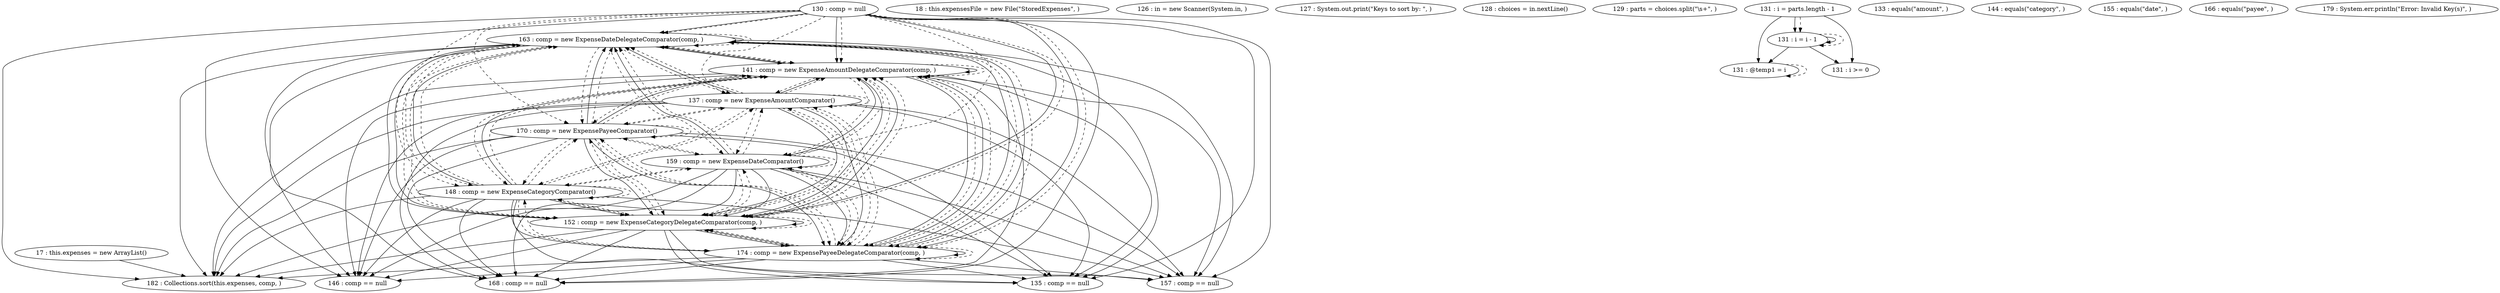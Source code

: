 digraph G {
"17 : this.expenses = new ArrayList()"
"17 : this.expenses = new ArrayList()" -> "182 : Collections.sort(this.expenses, comp, )"
"18 : this.expensesFile = new File(\"StoredExpenses\", )"
"126 : in = new Scanner(System.in, )"
"127 : System.out.print(\"Keys to sort by: \", )"
"128 : choices = in.nextLine()"
"129 : parts = choices.split(\"\\s+\", )"
"130 : comp = null"
"130 : comp = null" -> "163 : comp = new ExpenseDateDelegateComparator(comp, )"
"130 : comp = null" -> "141 : comp = new ExpenseAmountDelegateComparator(comp, )"
"130 : comp = null" -> "168 : comp == null"
"130 : comp = null" -> "135 : comp == null"
"130 : comp = null" -> "174 : comp = new ExpensePayeeDelegateComparator(comp, )"
"130 : comp = null" -> "157 : comp == null"
"130 : comp = null" -> "182 : Collections.sort(this.expenses, comp, )"
"130 : comp = null" -> "146 : comp == null"
"130 : comp = null" -> "152 : comp = new ExpenseCategoryDelegateComparator(comp, )"
"130 : comp = null" -> "163 : comp = new ExpenseDateDelegateComparator(comp, )" [style=dashed]
"130 : comp = null" -> "141 : comp = new ExpenseAmountDelegateComparator(comp, )" [style=dashed]
"130 : comp = null" -> "148 : comp = new ExpenseCategoryComparator()" [style=dashed]
"130 : comp = null" -> "159 : comp = new ExpenseDateComparator()" [style=dashed]
"130 : comp = null" -> "174 : comp = new ExpensePayeeDelegateComparator(comp, )" [style=dashed]
"130 : comp = null" -> "170 : comp = new ExpensePayeeComparator()" [style=dashed]
"130 : comp = null" -> "137 : comp = new ExpenseAmountComparator()" [style=dashed]
"130 : comp = null" -> "152 : comp = new ExpenseCategoryDelegateComparator(comp, )" [style=dashed]
"131 : i = parts.length - 1"
"131 : i = parts.length - 1" -> "131 : @temp1 = i"
"131 : i = parts.length - 1" -> "131 : i >= 0"
"131 : i = parts.length - 1" -> "131 : i = i - 1"
"131 : i = parts.length - 1" -> "131 : i = i - 1" [style=dashed]
"131 : i >= 0"
"133 : equals(\"amount\", )"
"135 : comp == null"
"137 : comp = new ExpenseAmountComparator()"
"137 : comp = new ExpenseAmountComparator()" -> "163 : comp = new ExpenseDateDelegateComparator(comp, )"
"137 : comp = new ExpenseAmountComparator()" -> "141 : comp = new ExpenseAmountDelegateComparator(comp, )"
"137 : comp = new ExpenseAmountComparator()" -> "168 : comp == null"
"137 : comp = new ExpenseAmountComparator()" -> "135 : comp == null"
"137 : comp = new ExpenseAmountComparator()" -> "174 : comp = new ExpensePayeeDelegateComparator(comp, )"
"137 : comp = new ExpenseAmountComparator()" -> "157 : comp == null"
"137 : comp = new ExpenseAmountComparator()" -> "182 : Collections.sort(this.expenses, comp, )"
"137 : comp = new ExpenseAmountComparator()" -> "146 : comp == null"
"137 : comp = new ExpenseAmountComparator()" -> "152 : comp = new ExpenseCategoryDelegateComparator(comp, )"
"137 : comp = new ExpenseAmountComparator()" -> "163 : comp = new ExpenseDateDelegateComparator(comp, )" [style=dashed]
"137 : comp = new ExpenseAmountComparator()" -> "141 : comp = new ExpenseAmountDelegateComparator(comp, )" [style=dashed]
"137 : comp = new ExpenseAmountComparator()" -> "148 : comp = new ExpenseCategoryComparator()" [style=dashed]
"137 : comp = new ExpenseAmountComparator()" -> "159 : comp = new ExpenseDateComparator()" [style=dashed]
"137 : comp = new ExpenseAmountComparator()" -> "174 : comp = new ExpensePayeeDelegateComparator(comp, )" [style=dashed]
"137 : comp = new ExpenseAmountComparator()" -> "170 : comp = new ExpensePayeeComparator()" [style=dashed]
"137 : comp = new ExpenseAmountComparator()" -> "137 : comp = new ExpenseAmountComparator()" [style=dashed]
"137 : comp = new ExpenseAmountComparator()" -> "152 : comp = new ExpenseCategoryDelegateComparator(comp, )" [style=dashed]
"141 : comp = new ExpenseAmountDelegateComparator(comp, )"
"141 : comp = new ExpenseAmountDelegateComparator(comp, )" -> "163 : comp = new ExpenseDateDelegateComparator(comp, )"
"141 : comp = new ExpenseAmountDelegateComparator(comp, )" -> "141 : comp = new ExpenseAmountDelegateComparator(comp, )"
"141 : comp = new ExpenseAmountDelegateComparator(comp, )" -> "168 : comp == null"
"141 : comp = new ExpenseAmountDelegateComparator(comp, )" -> "135 : comp == null"
"141 : comp = new ExpenseAmountDelegateComparator(comp, )" -> "174 : comp = new ExpensePayeeDelegateComparator(comp, )"
"141 : comp = new ExpenseAmountDelegateComparator(comp, )" -> "157 : comp == null"
"141 : comp = new ExpenseAmountDelegateComparator(comp, )" -> "182 : Collections.sort(this.expenses, comp, )"
"141 : comp = new ExpenseAmountDelegateComparator(comp, )" -> "146 : comp == null"
"141 : comp = new ExpenseAmountDelegateComparator(comp, )" -> "152 : comp = new ExpenseCategoryDelegateComparator(comp, )"
"141 : comp = new ExpenseAmountDelegateComparator(comp, )" -> "163 : comp = new ExpenseDateDelegateComparator(comp, )" [style=dashed]
"141 : comp = new ExpenseAmountDelegateComparator(comp, )" -> "141 : comp = new ExpenseAmountDelegateComparator(comp, )" [style=dashed]
"141 : comp = new ExpenseAmountDelegateComparator(comp, )" -> "148 : comp = new ExpenseCategoryComparator()" [style=dashed]
"141 : comp = new ExpenseAmountDelegateComparator(comp, )" -> "159 : comp = new ExpenseDateComparator()" [style=dashed]
"141 : comp = new ExpenseAmountDelegateComparator(comp, )" -> "174 : comp = new ExpensePayeeDelegateComparator(comp, )" [style=dashed]
"141 : comp = new ExpenseAmountDelegateComparator(comp, )" -> "170 : comp = new ExpensePayeeComparator()" [style=dashed]
"141 : comp = new ExpenseAmountDelegateComparator(comp, )" -> "137 : comp = new ExpenseAmountComparator()" [style=dashed]
"141 : comp = new ExpenseAmountDelegateComparator(comp, )" -> "152 : comp = new ExpenseCategoryDelegateComparator(comp, )" [style=dashed]
"144 : equals(\"category\", )"
"146 : comp == null"
"148 : comp = new ExpenseCategoryComparator()"
"148 : comp = new ExpenseCategoryComparator()" -> "163 : comp = new ExpenseDateDelegateComparator(comp, )"
"148 : comp = new ExpenseCategoryComparator()" -> "141 : comp = new ExpenseAmountDelegateComparator(comp, )"
"148 : comp = new ExpenseCategoryComparator()" -> "168 : comp == null"
"148 : comp = new ExpenseCategoryComparator()" -> "135 : comp == null"
"148 : comp = new ExpenseCategoryComparator()" -> "174 : comp = new ExpensePayeeDelegateComparator(comp, )"
"148 : comp = new ExpenseCategoryComparator()" -> "157 : comp == null"
"148 : comp = new ExpenseCategoryComparator()" -> "182 : Collections.sort(this.expenses, comp, )"
"148 : comp = new ExpenseCategoryComparator()" -> "146 : comp == null"
"148 : comp = new ExpenseCategoryComparator()" -> "152 : comp = new ExpenseCategoryDelegateComparator(comp, )"
"148 : comp = new ExpenseCategoryComparator()" -> "163 : comp = new ExpenseDateDelegateComparator(comp, )" [style=dashed]
"148 : comp = new ExpenseCategoryComparator()" -> "141 : comp = new ExpenseAmountDelegateComparator(comp, )" [style=dashed]
"148 : comp = new ExpenseCategoryComparator()" -> "148 : comp = new ExpenseCategoryComparator()" [style=dashed]
"148 : comp = new ExpenseCategoryComparator()" -> "159 : comp = new ExpenseDateComparator()" [style=dashed]
"148 : comp = new ExpenseCategoryComparator()" -> "174 : comp = new ExpensePayeeDelegateComparator(comp, )" [style=dashed]
"148 : comp = new ExpenseCategoryComparator()" -> "170 : comp = new ExpensePayeeComparator()" [style=dashed]
"148 : comp = new ExpenseCategoryComparator()" -> "137 : comp = new ExpenseAmountComparator()" [style=dashed]
"148 : comp = new ExpenseCategoryComparator()" -> "152 : comp = new ExpenseCategoryDelegateComparator(comp, )" [style=dashed]
"152 : comp = new ExpenseCategoryDelegateComparator(comp, )"
"152 : comp = new ExpenseCategoryDelegateComparator(comp, )" -> "163 : comp = new ExpenseDateDelegateComparator(comp, )"
"152 : comp = new ExpenseCategoryDelegateComparator(comp, )" -> "141 : comp = new ExpenseAmountDelegateComparator(comp, )"
"152 : comp = new ExpenseCategoryDelegateComparator(comp, )" -> "168 : comp == null"
"152 : comp = new ExpenseCategoryDelegateComparator(comp, )" -> "135 : comp == null"
"152 : comp = new ExpenseCategoryDelegateComparator(comp, )" -> "174 : comp = new ExpensePayeeDelegateComparator(comp, )"
"152 : comp = new ExpenseCategoryDelegateComparator(comp, )" -> "157 : comp == null"
"152 : comp = new ExpenseCategoryDelegateComparator(comp, )" -> "182 : Collections.sort(this.expenses, comp, )"
"152 : comp = new ExpenseCategoryDelegateComparator(comp, )" -> "146 : comp == null"
"152 : comp = new ExpenseCategoryDelegateComparator(comp, )" -> "152 : comp = new ExpenseCategoryDelegateComparator(comp, )"
"152 : comp = new ExpenseCategoryDelegateComparator(comp, )" -> "163 : comp = new ExpenseDateDelegateComparator(comp, )" [style=dashed]
"152 : comp = new ExpenseCategoryDelegateComparator(comp, )" -> "141 : comp = new ExpenseAmountDelegateComparator(comp, )" [style=dashed]
"152 : comp = new ExpenseCategoryDelegateComparator(comp, )" -> "148 : comp = new ExpenseCategoryComparator()" [style=dashed]
"152 : comp = new ExpenseCategoryDelegateComparator(comp, )" -> "159 : comp = new ExpenseDateComparator()" [style=dashed]
"152 : comp = new ExpenseCategoryDelegateComparator(comp, )" -> "174 : comp = new ExpensePayeeDelegateComparator(comp, )" [style=dashed]
"152 : comp = new ExpenseCategoryDelegateComparator(comp, )" -> "170 : comp = new ExpensePayeeComparator()" [style=dashed]
"152 : comp = new ExpenseCategoryDelegateComparator(comp, )" -> "137 : comp = new ExpenseAmountComparator()" [style=dashed]
"152 : comp = new ExpenseCategoryDelegateComparator(comp, )" -> "152 : comp = new ExpenseCategoryDelegateComparator(comp, )" [style=dashed]
"155 : equals(\"date\", )"
"157 : comp == null"
"159 : comp = new ExpenseDateComparator()"
"159 : comp = new ExpenseDateComparator()" -> "163 : comp = new ExpenseDateDelegateComparator(comp, )"
"159 : comp = new ExpenseDateComparator()" -> "141 : comp = new ExpenseAmountDelegateComparator(comp, )"
"159 : comp = new ExpenseDateComparator()" -> "168 : comp == null"
"159 : comp = new ExpenseDateComparator()" -> "135 : comp == null"
"159 : comp = new ExpenseDateComparator()" -> "174 : comp = new ExpensePayeeDelegateComparator(comp, )"
"159 : comp = new ExpenseDateComparator()" -> "157 : comp == null"
"159 : comp = new ExpenseDateComparator()" -> "182 : Collections.sort(this.expenses, comp, )"
"159 : comp = new ExpenseDateComparator()" -> "146 : comp == null"
"159 : comp = new ExpenseDateComparator()" -> "152 : comp = new ExpenseCategoryDelegateComparator(comp, )"
"159 : comp = new ExpenseDateComparator()" -> "163 : comp = new ExpenseDateDelegateComparator(comp, )" [style=dashed]
"159 : comp = new ExpenseDateComparator()" -> "141 : comp = new ExpenseAmountDelegateComparator(comp, )" [style=dashed]
"159 : comp = new ExpenseDateComparator()" -> "148 : comp = new ExpenseCategoryComparator()" [style=dashed]
"159 : comp = new ExpenseDateComparator()" -> "159 : comp = new ExpenseDateComparator()" [style=dashed]
"159 : comp = new ExpenseDateComparator()" -> "174 : comp = new ExpensePayeeDelegateComparator(comp, )" [style=dashed]
"159 : comp = new ExpenseDateComparator()" -> "170 : comp = new ExpensePayeeComparator()" [style=dashed]
"159 : comp = new ExpenseDateComparator()" -> "137 : comp = new ExpenseAmountComparator()" [style=dashed]
"159 : comp = new ExpenseDateComparator()" -> "152 : comp = new ExpenseCategoryDelegateComparator(comp, )" [style=dashed]
"163 : comp = new ExpenseDateDelegateComparator(comp, )"
"163 : comp = new ExpenseDateDelegateComparator(comp, )" -> "163 : comp = new ExpenseDateDelegateComparator(comp, )"
"163 : comp = new ExpenseDateDelegateComparator(comp, )" -> "141 : comp = new ExpenseAmountDelegateComparator(comp, )"
"163 : comp = new ExpenseDateDelegateComparator(comp, )" -> "168 : comp == null"
"163 : comp = new ExpenseDateDelegateComparator(comp, )" -> "135 : comp == null"
"163 : comp = new ExpenseDateDelegateComparator(comp, )" -> "174 : comp = new ExpensePayeeDelegateComparator(comp, )"
"163 : comp = new ExpenseDateDelegateComparator(comp, )" -> "157 : comp == null"
"163 : comp = new ExpenseDateDelegateComparator(comp, )" -> "182 : Collections.sort(this.expenses, comp, )"
"163 : comp = new ExpenseDateDelegateComparator(comp, )" -> "146 : comp == null"
"163 : comp = new ExpenseDateDelegateComparator(comp, )" -> "152 : comp = new ExpenseCategoryDelegateComparator(comp, )"
"163 : comp = new ExpenseDateDelegateComparator(comp, )" -> "163 : comp = new ExpenseDateDelegateComparator(comp, )" [style=dashed]
"163 : comp = new ExpenseDateDelegateComparator(comp, )" -> "141 : comp = new ExpenseAmountDelegateComparator(comp, )" [style=dashed]
"163 : comp = new ExpenseDateDelegateComparator(comp, )" -> "148 : comp = new ExpenseCategoryComparator()" [style=dashed]
"163 : comp = new ExpenseDateDelegateComparator(comp, )" -> "159 : comp = new ExpenseDateComparator()" [style=dashed]
"163 : comp = new ExpenseDateDelegateComparator(comp, )" -> "174 : comp = new ExpensePayeeDelegateComparator(comp, )" [style=dashed]
"163 : comp = new ExpenseDateDelegateComparator(comp, )" -> "170 : comp = new ExpensePayeeComparator()" [style=dashed]
"163 : comp = new ExpenseDateDelegateComparator(comp, )" -> "137 : comp = new ExpenseAmountComparator()" [style=dashed]
"163 : comp = new ExpenseDateDelegateComparator(comp, )" -> "152 : comp = new ExpenseCategoryDelegateComparator(comp, )" [style=dashed]
"166 : equals(\"payee\", )"
"168 : comp == null"
"170 : comp = new ExpensePayeeComparator()"
"170 : comp = new ExpensePayeeComparator()" -> "163 : comp = new ExpenseDateDelegateComparator(comp, )"
"170 : comp = new ExpensePayeeComparator()" -> "141 : comp = new ExpenseAmountDelegateComparator(comp, )"
"170 : comp = new ExpensePayeeComparator()" -> "168 : comp == null"
"170 : comp = new ExpensePayeeComparator()" -> "135 : comp == null"
"170 : comp = new ExpensePayeeComparator()" -> "174 : comp = new ExpensePayeeDelegateComparator(comp, )"
"170 : comp = new ExpensePayeeComparator()" -> "157 : comp == null"
"170 : comp = new ExpensePayeeComparator()" -> "182 : Collections.sort(this.expenses, comp, )"
"170 : comp = new ExpensePayeeComparator()" -> "146 : comp == null"
"170 : comp = new ExpensePayeeComparator()" -> "152 : comp = new ExpenseCategoryDelegateComparator(comp, )"
"170 : comp = new ExpensePayeeComparator()" -> "163 : comp = new ExpenseDateDelegateComparator(comp, )" [style=dashed]
"170 : comp = new ExpensePayeeComparator()" -> "141 : comp = new ExpenseAmountDelegateComparator(comp, )" [style=dashed]
"170 : comp = new ExpensePayeeComparator()" -> "148 : comp = new ExpenseCategoryComparator()" [style=dashed]
"170 : comp = new ExpensePayeeComparator()" -> "159 : comp = new ExpenseDateComparator()" [style=dashed]
"170 : comp = new ExpensePayeeComparator()" -> "174 : comp = new ExpensePayeeDelegateComparator(comp, )" [style=dashed]
"170 : comp = new ExpensePayeeComparator()" -> "170 : comp = new ExpensePayeeComparator()" [style=dashed]
"170 : comp = new ExpensePayeeComparator()" -> "137 : comp = new ExpenseAmountComparator()" [style=dashed]
"170 : comp = new ExpensePayeeComparator()" -> "152 : comp = new ExpenseCategoryDelegateComparator(comp, )" [style=dashed]
"174 : comp = new ExpensePayeeDelegateComparator(comp, )"
"174 : comp = new ExpensePayeeDelegateComparator(comp, )" -> "163 : comp = new ExpenseDateDelegateComparator(comp, )"
"174 : comp = new ExpensePayeeDelegateComparator(comp, )" -> "141 : comp = new ExpenseAmountDelegateComparator(comp, )"
"174 : comp = new ExpensePayeeDelegateComparator(comp, )" -> "168 : comp == null"
"174 : comp = new ExpensePayeeDelegateComparator(comp, )" -> "135 : comp == null"
"174 : comp = new ExpensePayeeDelegateComparator(comp, )" -> "174 : comp = new ExpensePayeeDelegateComparator(comp, )"
"174 : comp = new ExpensePayeeDelegateComparator(comp, )" -> "157 : comp == null"
"174 : comp = new ExpensePayeeDelegateComparator(comp, )" -> "182 : Collections.sort(this.expenses, comp, )"
"174 : comp = new ExpensePayeeDelegateComparator(comp, )" -> "146 : comp == null"
"174 : comp = new ExpensePayeeDelegateComparator(comp, )" -> "152 : comp = new ExpenseCategoryDelegateComparator(comp, )"
"174 : comp = new ExpensePayeeDelegateComparator(comp, )" -> "163 : comp = new ExpenseDateDelegateComparator(comp, )" [style=dashed]
"174 : comp = new ExpensePayeeDelegateComparator(comp, )" -> "141 : comp = new ExpenseAmountDelegateComparator(comp, )" [style=dashed]
"174 : comp = new ExpensePayeeDelegateComparator(comp, )" -> "148 : comp = new ExpenseCategoryComparator()" [style=dashed]
"174 : comp = new ExpensePayeeDelegateComparator(comp, )" -> "159 : comp = new ExpenseDateComparator()" [style=dashed]
"174 : comp = new ExpensePayeeDelegateComparator(comp, )" -> "174 : comp = new ExpensePayeeDelegateComparator(comp, )" [style=dashed]
"174 : comp = new ExpensePayeeDelegateComparator(comp, )" -> "170 : comp = new ExpensePayeeComparator()" [style=dashed]
"174 : comp = new ExpensePayeeDelegateComparator(comp, )" -> "137 : comp = new ExpenseAmountComparator()" [style=dashed]
"174 : comp = new ExpensePayeeDelegateComparator(comp, )" -> "152 : comp = new ExpenseCategoryDelegateComparator(comp, )" [style=dashed]
"179 : System.err.println(\"Error: Invalid Key(s)\", )"
"182 : Collections.sort(this.expenses, comp, )"
"131 : @temp1 = i"
"131 : @temp1 = i" -> "131 : @temp1 = i" [style=dashed]
"131 : i = i - 1"
"131 : i = i - 1" -> "131 : @temp1 = i"
"131 : i = i - 1" -> "131 : i >= 0"
"131 : i = i - 1" -> "131 : i = i - 1"
"131 : i = i - 1" -> "131 : i = i - 1" [style=dashed]
}